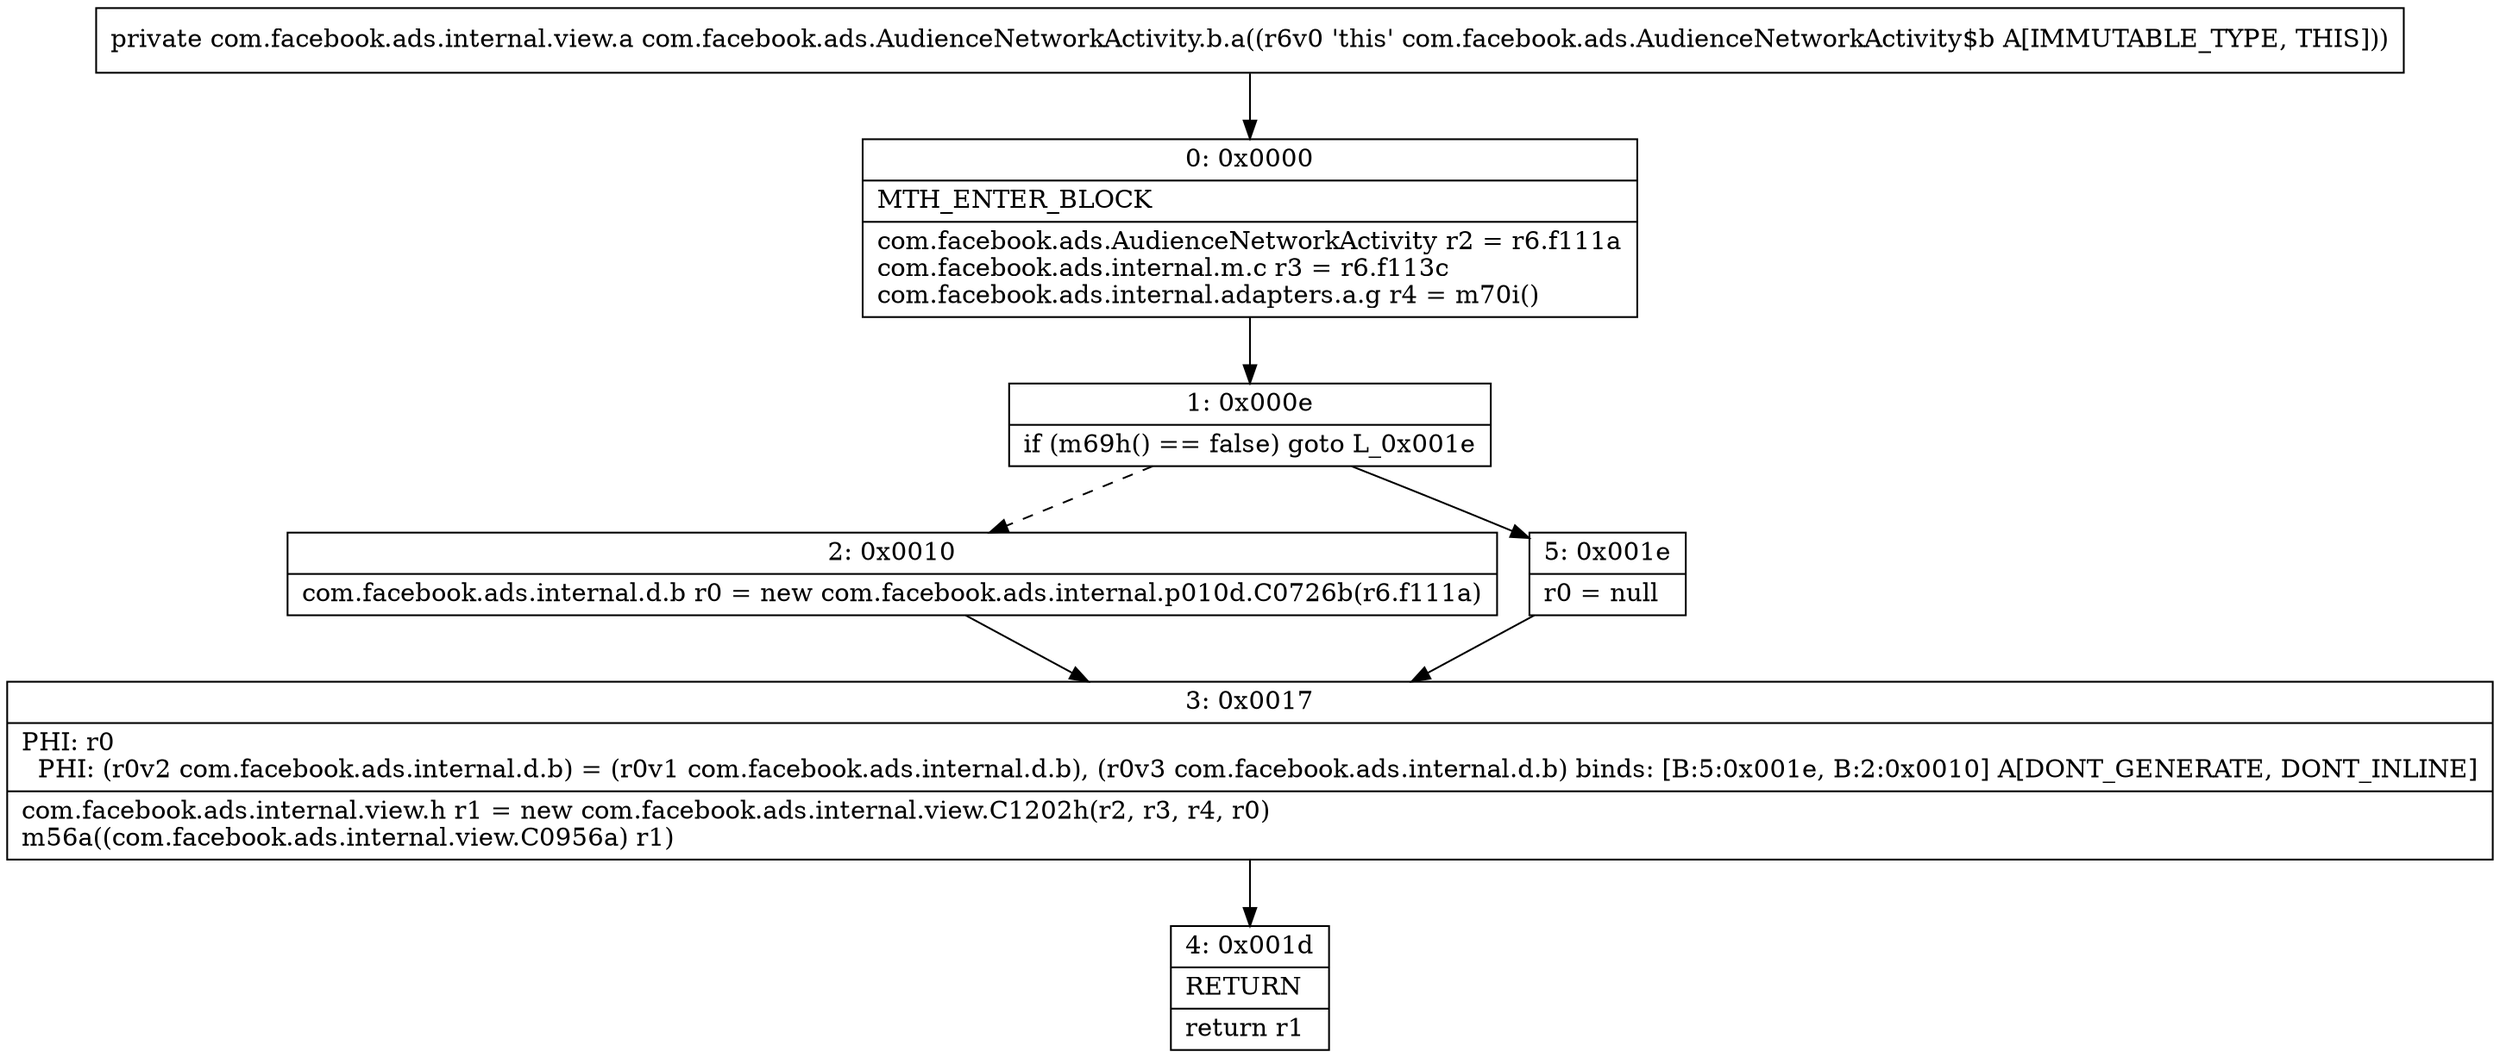 digraph "CFG forcom.facebook.ads.AudienceNetworkActivity.b.a()Lcom\/facebook\/ads\/internal\/view\/a;" {
Node_0 [shape=record,label="{0\:\ 0x0000|MTH_ENTER_BLOCK\l|com.facebook.ads.AudienceNetworkActivity r2 = r6.f111a\lcom.facebook.ads.internal.m.c r3 = r6.f113c\lcom.facebook.ads.internal.adapters.a.g r4 = m70i()\l}"];
Node_1 [shape=record,label="{1\:\ 0x000e|if (m69h() == false) goto L_0x001e\l}"];
Node_2 [shape=record,label="{2\:\ 0x0010|com.facebook.ads.internal.d.b r0 = new com.facebook.ads.internal.p010d.C0726b(r6.f111a)\l}"];
Node_3 [shape=record,label="{3\:\ 0x0017|PHI: r0 \l  PHI: (r0v2 com.facebook.ads.internal.d.b) = (r0v1 com.facebook.ads.internal.d.b), (r0v3 com.facebook.ads.internal.d.b) binds: [B:5:0x001e, B:2:0x0010] A[DONT_GENERATE, DONT_INLINE]\l|com.facebook.ads.internal.view.h r1 = new com.facebook.ads.internal.view.C1202h(r2, r3, r4, r0)\lm56a((com.facebook.ads.internal.view.C0956a) r1)\l}"];
Node_4 [shape=record,label="{4\:\ 0x001d|RETURN\l|return r1\l}"];
Node_5 [shape=record,label="{5\:\ 0x001e|r0 = null\l}"];
MethodNode[shape=record,label="{private com.facebook.ads.internal.view.a com.facebook.ads.AudienceNetworkActivity.b.a((r6v0 'this' com.facebook.ads.AudienceNetworkActivity$b A[IMMUTABLE_TYPE, THIS])) }"];
MethodNode -> Node_0;
Node_0 -> Node_1;
Node_1 -> Node_2[style=dashed];
Node_1 -> Node_5;
Node_2 -> Node_3;
Node_3 -> Node_4;
Node_5 -> Node_3;
}

